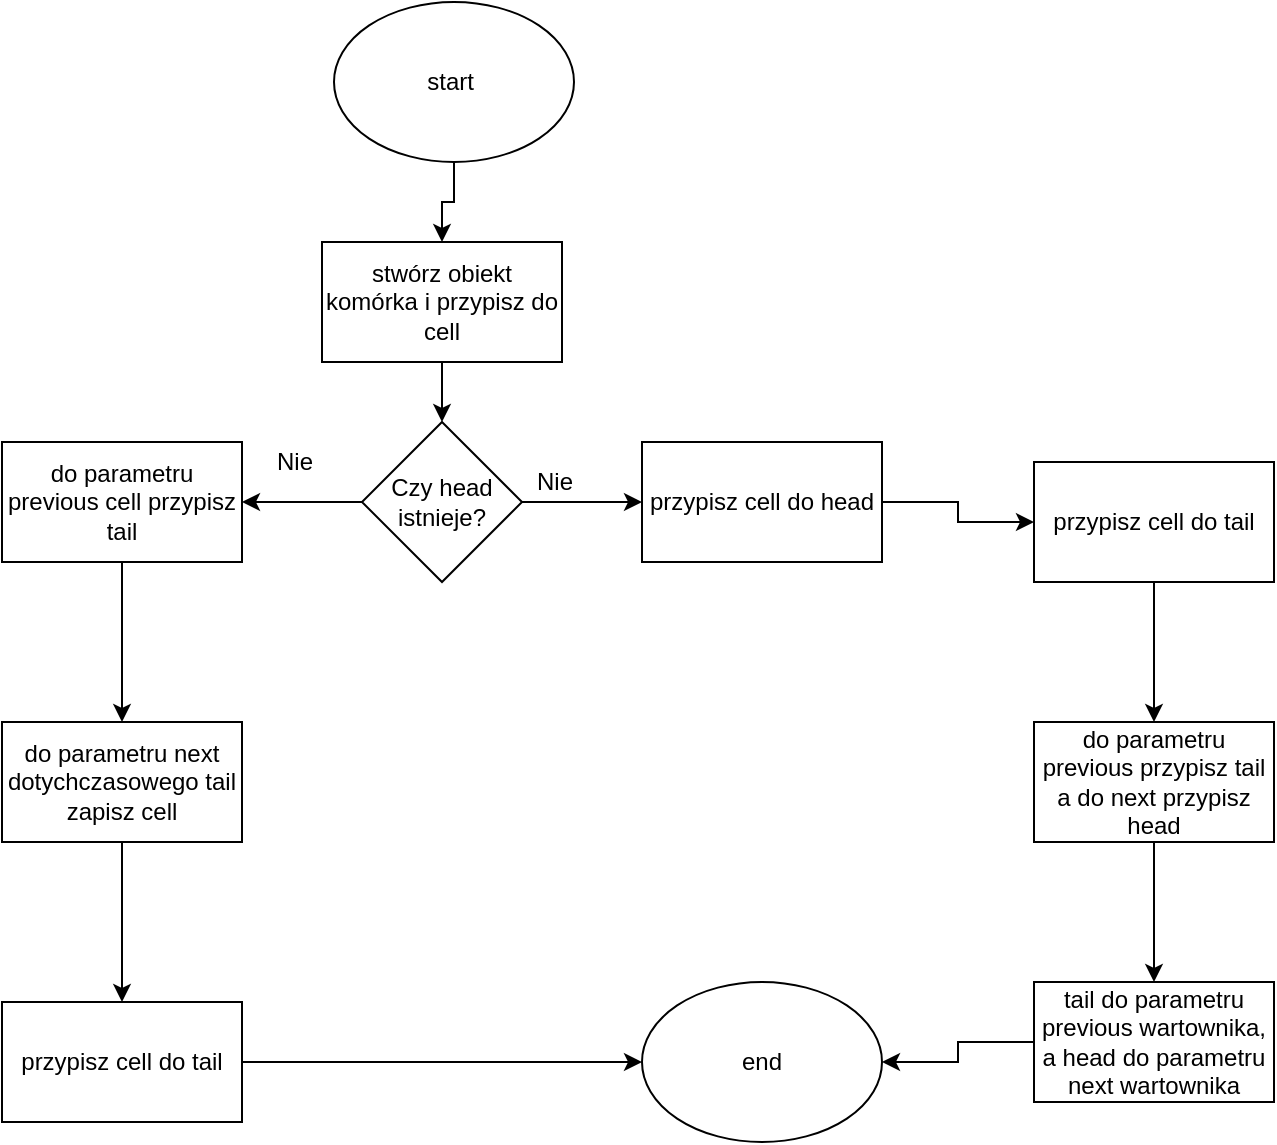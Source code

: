 <mxfile version="13.7.9" type="device"><diagram id="Xb9-wsaLiu7OIISjk3Db" name="Strona-1"><mxGraphModel dx="1024" dy="592" grid="1" gridSize="10" guides="1" tooltips="1" connect="1" arrows="1" fold="1" page="1" pageScale="1" pageWidth="827" pageHeight="1169" math="0" shadow="0"><root><mxCell id="0"/><mxCell id="1" parent="0"/><mxCell id="ZfvNI4L8ylh80qpm3arC-3" value="" style="edgeStyle=orthogonalEdgeStyle;rounded=0;orthogonalLoop=1;jettySize=auto;html=1;" parent="1" source="ZfvNI4L8ylh80qpm3arC-1" target="ZfvNI4L8ylh80qpm3arC-2" edge="1"><mxGeometry relative="1" as="geometry"/></mxCell><mxCell id="ZfvNI4L8ylh80qpm3arC-1" value="start&amp;nbsp;" style="ellipse;whiteSpace=wrap;html=1;" parent="1" vertex="1"><mxGeometry x="300" y="40" width="120" height="80" as="geometry"/></mxCell><mxCell id="ZfvNI4L8ylh80qpm3arC-5" value="" style="edgeStyle=orthogonalEdgeStyle;rounded=0;orthogonalLoop=1;jettySize=auto;html=1;" parent="1" source="ZfvNI4L8ylh80qpm3arC-2" target="ZfvNI4L8ylh80qpm3arC-4" edge="1"><mxGeometry relative="1" as="geometry"/></mxCell><mxCell id="ZfvNI4L8ylh80qpm3arC-2" value="stwórz obiekt komórka i przypisz do cell" style="rounded=0;whiteSpace=wrap;html=1;" parent="1" vertex="1"><mxGeometry x="294" y="160" width="120" height="60" as="geometry"/></mxCell><mxCell id="ZfvNI4L8ylh80qpm3arC-7" value="" style="edgeStyle=orthogonalEdgeStyle;rounded=0;orthogonalLoop=1;jettySize=auto;html=1;" parent="1" source="ZfvNI4L8ylh80qpm3arC-4" target="ZfvNI4L8ylh80qpm3arC-6" edge="1"><mxGeometry relative="1" as="geometry"/></mxCell><mxCell id="ZfvNI4L8ylh80qpm3arC-14" value="" style="edgeStyle=orthogonalEdgeStyle;rounded=0;orthogonalLoop=1;jettySize=auto;html=1;" parent="1" source="ZfvNI4L8ylh80qpm3arC-4" target="ZfvNI4L8ylh80qpm3arC-13" edge="1"><mxGeometry relative="1" as="geometry"/></mxCell><mxCell id="ZfvNI4L8ylh80qpm3arC-4" value="Czy head istnieje?" style="rhombus;whiteSpace=wrap;html=1;" parent="1" vertex="1"><mxGeometry x="314" y="250" width="80" height="80" as="geometry"/></mxCell><mxCell id="ZfvNI4L8ylh80qpm3arC-10" value="" style="edgeStyle=orthogonalEdgeStyle;rounded=0;orthogonalLoop=1;jettySize=auto;html=1;" parent="1" source="ZfvNI4L8ylh80qpm3arC-6" target="ZfvNI4L8ylh80qpm3arC-9" edge="1"><mxGeometry relative="1" as="geometry"/></mxCell><mxCell id="ZfvNI4L8ylh80qpm3arC-6" value="przypisz cell do head" style="whiteSpace=wrap;html=1;" parent="1" vertex="1"><mxGeometry x="454" y="260" width="120" height="60" as="geometry"/></mxCell><mxCell id="ZfvNI4L8ylh80qpm3arC-8" value="Nie" style="text;html=1;align=center;verticalAlign=middle;resizable=0;points=[];autosize=1;" parent="1" vertex="1"><mxGeometry x="395" y="270" width="30" height="20" as="geometry"/></mxCell><mxCell id="dXOUN6fcNnsl8wQduNdC-2" value="" style="edgeStyle=orthogonalEdgeStyle;rounded=0;orthogonalLoop=1;jettySize=auto;html=1;" parent="1" source="ZfvNI4L8ylh80qpm3arC-9" target="dXOUN6fcNnsl8wQduNdC-1" edge="1"><mxGeometry relative="1" as="geometry"/></mxCell><mxCell id="ZfvNI4L8ylh80qpm3arC-9" value="&lt;span&gt;przypisz cell do tail&lt;/span&gt;" style="whiteSpace=wrap;html=1;" parent="1" vertex="1"><mxGeometry x="650" y="270" width="120" height="60" as="geometry"/></mxCell><mxCell id="ZfvNI4L8ylh80qpm3arC-11" value="end" style="ellipse;whiteSpace=wrap;html=1;" parent="1" vertex="1"><mxGeometry x="454" y="530" width="120" height="80" as="geometry"/></mxCell><mxCell id="ZfvNI4L8ylh80qpm3arC-17" value="" style="edgeStyle=orthogonalEdgeStyle;rounded=0;orthogonalLoop=1;jettySize=auto;html=1;" parent="1" source="ZfvNI4L8ylh80qpm3arC-13" target="ZfvNI4L8ylh80qpm3arC-16" edge="1"><mxGeometry relative="1" as="geometry"/></mxCell><mxCell id="ZfvNI4L8ylh80qpm3arC-13" value="do parametru previous cell przypisz tail" style="whiteSpace=wrap;html=1;" parent="1" vertex="1"><mxGeometry x="134" y="260" width="120" height="60" as="geometry"/></mxCell><mxCell id="ZfvNI4L8ylh80qpm3arC-15" value="Nie" style="text;html=1;align=center;verticalAlign=middle;resizable=0;points=[];autosize=1;" parent="1" vertex="1"><mxGeometry x="265" y="260" width="30" height="20" as="geometry"/></mxCell><mxCell id="ZfvNI4L8ylh80qpm3arC-19" value="" style="edgeStyle=orthogonalEdgeStyle;rounded=0;orthogonalLoop=1;jettySize=auto;html=1;" parent="1" source="ZfvNI4L8ylh80qpm3arC-16" target="ZfvNI4L8ylh80qpm3arC-18" edge="1"><mxGeometry relative="1" as="geometry"/></mxCell><mxCell id="ZfvNI4L8ylh80qpm3arC-16" value="do parametru next dotychczasowego tail zapisz cell" style="whiteSpace=wrap;html=1;" parent="1" vertex="1"><mxGeometry x="134" y="400" width="120" height="60" as="geometry"/></mxCell><mxCell id="dXOUN6fcNnsl8wQduNdC-4" style="edgeStyle=orthogonalEdgeStyle;rounded=0;orthogonalLoop=1;jettySize=auto;html=1;entryX=0;entryY=0.5;entryDx=0;entryDy=0;" parent="1" source="ZfvNI4L8ylh80qpm3arC-18" target="ZfvNI4L8ylh80qpm3arC-11" edge="1"><mxGeometry relative="1" as="geometry"/></mxCell><mxCell id="ZfvNI4L8ylh80qpm3arC-18" value="przypisz cell do tail" style="whiteSpace=wrap;html=1;" parent="1" vertex="1"><mxGeometry x="134" y="540" width="120" height="60" as="geometry"/></mxCell><mxCell id="5goUl88744yz7et_r_Gt-2" value="" style="edgeStyle=orthogonalEdgeStyle;rounded=0;orthogonalLoop=1;jettySize=auto;html=1;" edge="1" parent="1" source="dXOUN6fcNnsl8wQduNdC-1" target="5goUl88744yz7et_r_Gt-1"><mxGeometry relative="1" as="geometry"/></mxCell><mxCell id="dXOUN6fcNnsl8wQduNdC-1" value="do parametru previous przypisz tail a do next przypisz head" style="whiteSpace=wrap;html=1;" parent="1" vertex="1"><mxGeometry x="650" y="400" width="120" height="60" as="geometry"/></mxCell><mxCell id="5goUl88744yz7et_r_Gt-3" value="" style="edgeStyle=orthogonalEdgeStyle;rounded=0;orthogonalLoop=1;jettySize=auto;html=1;" edge="1" parent="1" source="5goUl88744yz7et_r_Gt-1" target="ZfvNI4L8ylh80qpm3arC-11"><mxGeometry relative="1" as="geometry"/></mxCell><mxCell id="5goUl88744yz7et_r_Gt-1" value="tail do parametru previous wartownika, a head do parametru next wartownika" style="rounded=0;whiteSpace=wrap;html=1;" vertex="1" parent="1"><mxGeometry x="650" y="530" width="120" height="60" as="geometry"/></mxCell></root></mxGraphModel></diagram></mxfile>